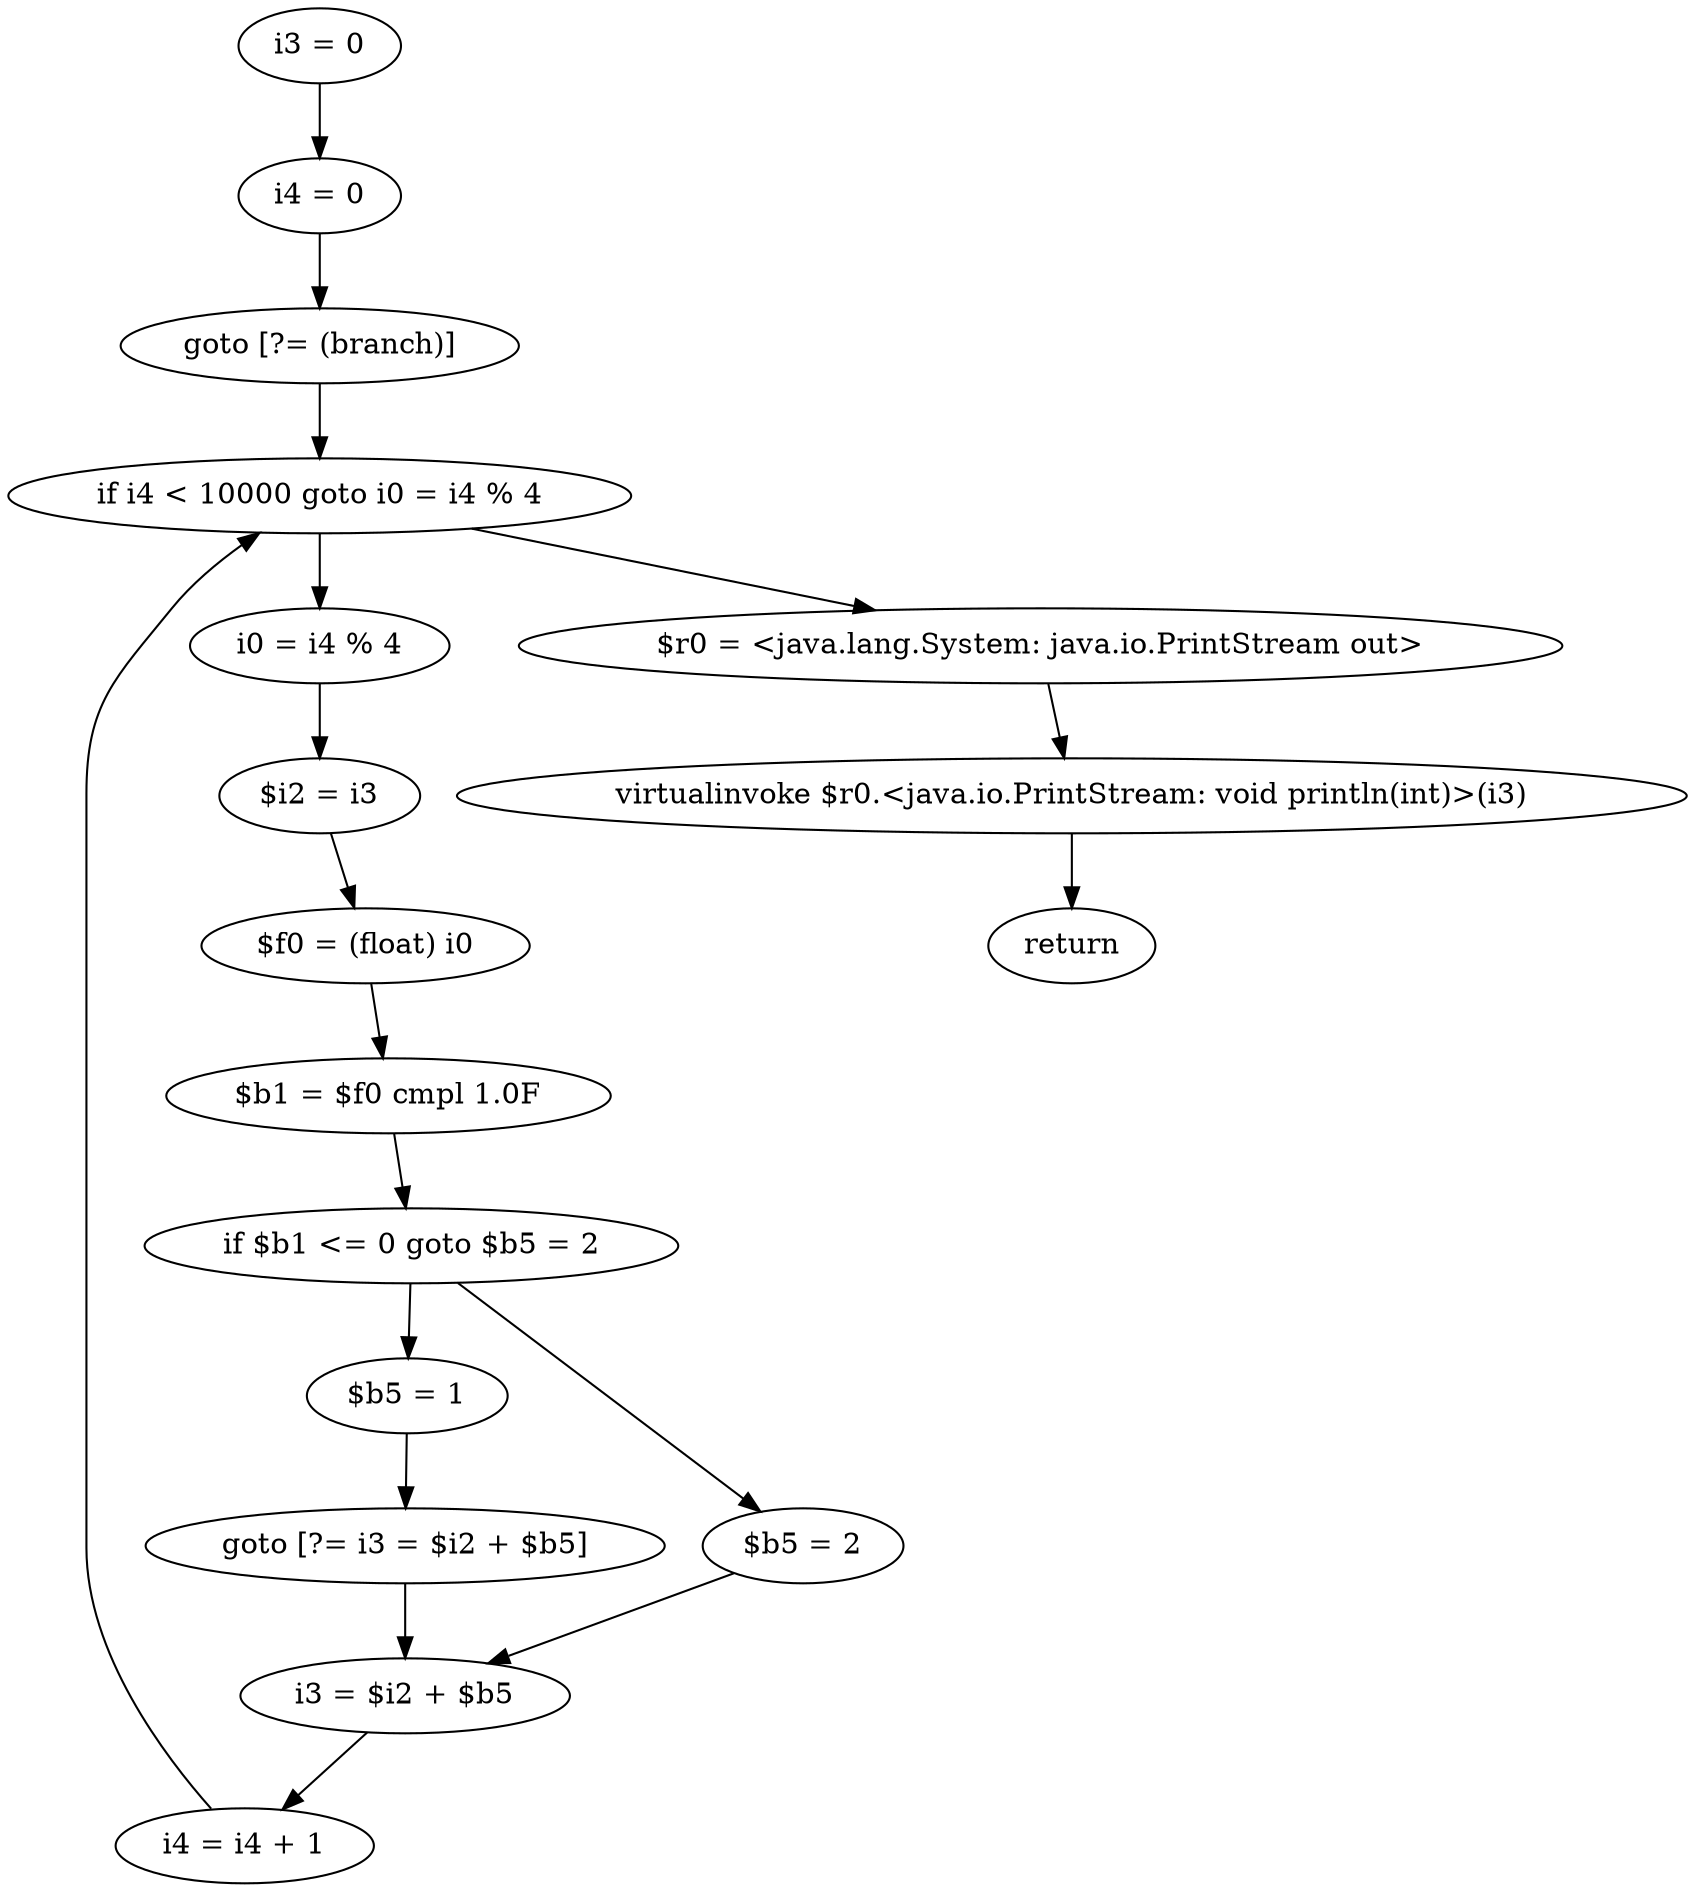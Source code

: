 digraph "unitGraph" {
    "i3 = 0"
    "i4 = 0"
    "goto [?= (branch)]"
    "i0 = i4 % 4"
    "$i2 = i3"
    "$f0 = (float) i0"
    "$b1 = $f0 cmpl 1.0F"
    "if $b1 <= 0 goto $b5 = 2"
    "$b5 = 1"
    "goto [?= i3 = $i2 + $b5]"
    "$b5 = 2"
    "i3 = $i2 + $b5"
    "i4 = i4 + 1"
    "if i4 < 10000 goto i0 = i4 % 4"
    "$r0 = <java.lang.System: java.io.PrintStream out>"
    "virtualinvoke $r0.<java.io.PrintStream: void println(int)>(i3)"
    "return"
    "i3 = 0"->"i4 = 0";
    "i4 = 0"->"goto [?= (branch)]";
    "goto [?= (branch)]"->"if i4 < 10000 goto i0 = i4 % 4";
    "i0 = i4 % 4"->"$i2 = i3";
    "$i2 = i3"->"$f0 = (float) i0";
    "$f0 = (float) i0"->"$b1 = $f0 cmpl 1.0F";
    "$b1 = $f0 cmpl 1.0F"->"if $b1 <= 0 goto $b5 = 2";
    "if $b1 <= 0 goto $b5 = 2"->"$b5 = 1";
    "if $b1 <= 0 goto $b5 = 2"->"$b5 = 2";
    "$b5 = 1"->"goto [?= i3 = $i2 + $b5]";
    "goto [?= i3 = $i2 + $b5]"->"i3 = $i2 + $b5";
    "$b5 = 2"->"i3 = $i2 + $b5";
    "i3 = $i2 + $b5"->"i4 = i4 + 1";
    "i4 = i4 + 1"->"if i4 < 10000 goto i0 = i4 % 4";
    "if i4 < 10000 goto i0 = i4 % 4"->"$r0 = <java.lang.System: java.io.PrintStream out>";
    "if i4 < 10000 goto i0 = i4 % 4"->"i0 = i4 % 4";
    "$r0 = <java.lang.System: java.io.PrintStream out>"->"virtualinvoke $r0.<java.io.PrintStream: void println(int)>(i3)";
    "virtualinvoke $r0.<java.io.PrintStream: void println(int)>(i3)"->"return";
}
